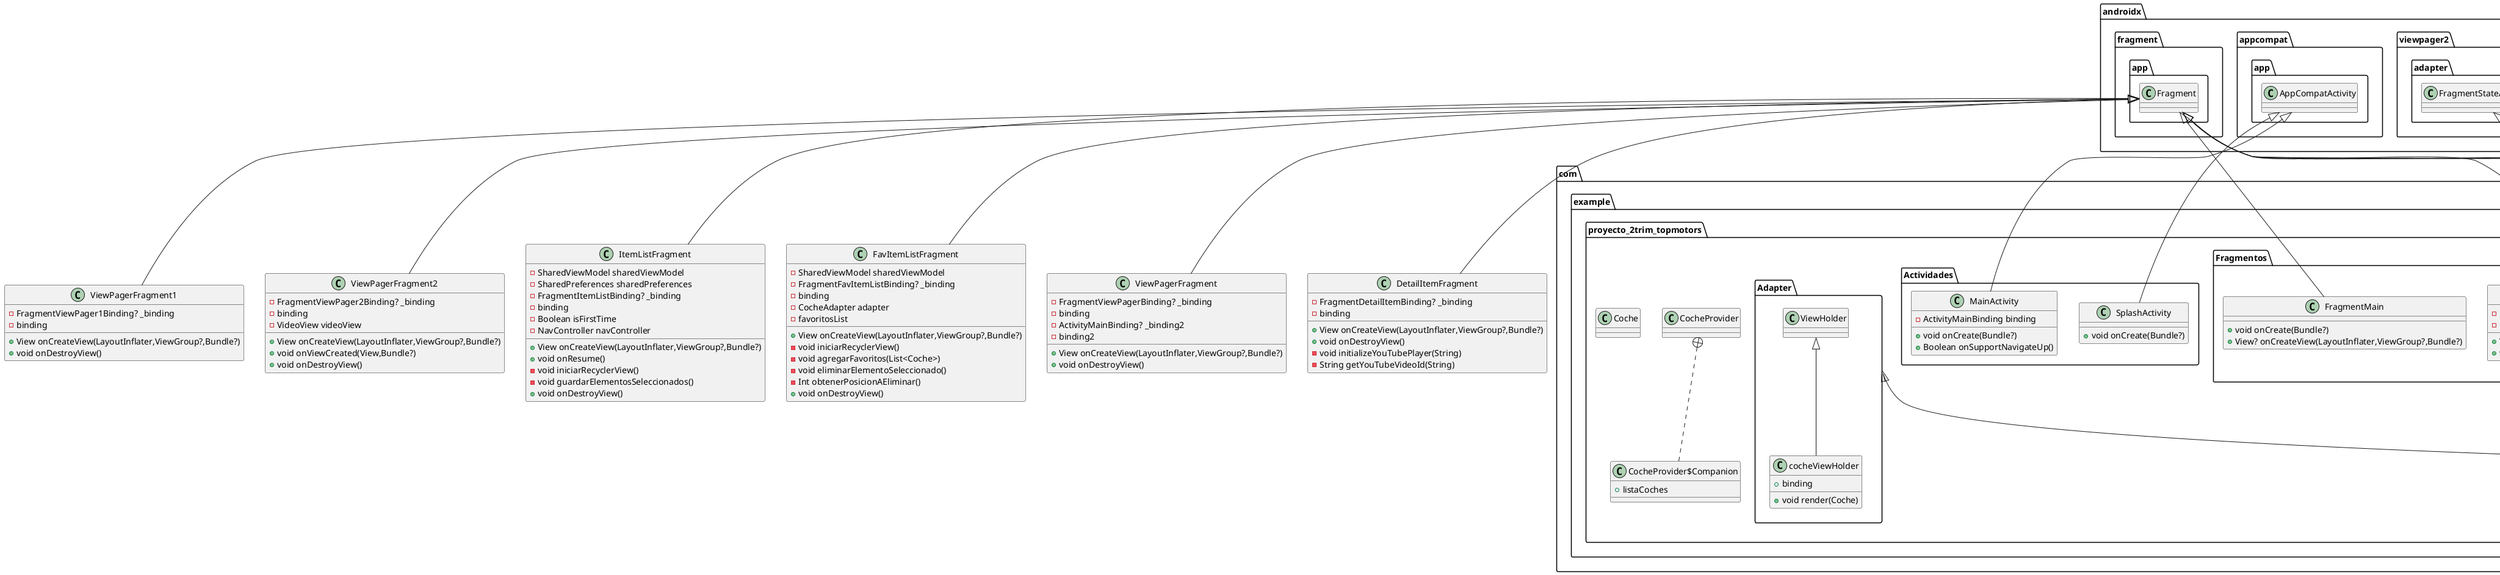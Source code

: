 @startuml
class ItemListFragment {
- SharedViewModel sharedViewModel
- SharedPreferences sharedPreferences
- FragmentItemListBinding? _binding
-  binding
- Boolean isFirstTime
- NavController navController
+ View onCreateView(LayoutInflater,ViewGroup?,Bundle?)
+ void onResume()
- void iniciarRecyclerView()
- void guardarElementosSeleccionados()
+ void onDestroyView()
}


class ViewPagerAdapter {
+ Int getItemCount()
+ Fragment createFragment(Int)
}

class FavItemListFragment {
- SharedViewModel sharedViewModel
- FragmentFavItemListBinding? _binding
-  binding
- CocheAdapter adapter
-  favoritosList
+ View onCreateView(LayoutInflater,ViewGroup?,Bundle?)
- void iniciarRecyclerView()
- void agregarFavoritos(List<Coche>)
- void eliminarElementoSeleccionado()
- Int obtenerPosicionAEliminar()
+ void onDestroyView()
}


class CocheAdapter {
-  selectedCoches
+ List<Coche> getSelectedCoches()
+ cocheViewHolder onCreateViewHolder(ViewGroup,Int)
+ Int getItemCount()
+ void onBindViewHolder(cocheViewHolder,Int)
}


class ViewPagerFragment {
- FragmentViewPagerBinding? _binding
-  binding
- ActivityMainBinding? _binding2
-  binding2
+ View onCreateView(LayoutInflater,ViewGroup?,Bundle?)
+ void onDestroyView()
}


class DetailItemFragment {
- FragmentDetailItemBinding? _binding
-  binding
+ View onCreateView(LayoutInflater,ViewGroup?,Bundle?)
+ void onDestroyView()
- void initializeYouTubePlayer(String)
- String getYouTubeVideoId(String)
}


class com.example.proyecto_2trim_topmotors.Fragmentos.MenuFragment {
- FragmentMenu2Binding? _binding
-  binding
+ View onCreateView(LayoutInflater,ViewGroup?,Bundle?)
+ void onDestroyView()
}


class com.example.proyecto_2trim_topmotors.Fragmentos.FragmentMain {
+ void onCreate(Bundle?)
+ View? onCreateView(LayoutInflater,ViewGroup?,Bundle?)
}

class com.example.proyecto_2trim_topmotors.Fragmentos.DetailFavItemFragment {
+ void onCreate(Bundle?)
+ View? onCreateView(LayoutInflater,ViewGroup?,Bundle?)
}

class com.example.proyecto_2trim_topmotors.Actividades.SplashActivity {
+ void onCreate(Bundle?)
}

class com.example.proyecto_2trim_topmotors.Fragmentos.UserInfoFragment {
- FragmentUserInfoBinding? _binding
-  binding
+ View onCreateView(LayoutInflater,ViewGroup?,Bundle?)
+ void onResume()
+ void onDestroyView()
}


class com.example.proyecto_2trim_topmotors.CocheProvider$Companion {
+  listaCoches
}

class com.example.proyecto_2trim_topmotors.CocheProvider {
}
class com.example.proyecto_2trim_topmotors.Coche {
}
class SharedViewModel {
+  elementosSeleccionados
}

class com.example.proyecto_2trim_topmotors.Adapter.cocheViewHolder {
+  binding
+ void render(Coche)
}


class com.example.proyecto_2trim_topmotors.Fragmentos.CreditFragment {
- FragmentCreditBinding? _binding
-  binding
+ void onCreateView(void,LayoutInflater,ViewGroup?,void,Bundle?)
+ void null()
+ void onDestroyView()
- void enviarCorreo()
}


class ViewPagerFragment1 {
- FragmentViewPager1Binding? _binding
-  binding
+ View onCreateView(LayoutInflater,ViewGroup?,Bundle?)
+ void onDestroyView()
}


class ViewPagerFragment2 {
- FragmentViewPager2Binding? _binding
-  binding
- VideoView videoView
+ View onCreateView(LayoutInflater,ViewGroup?,Bundle?)
+ void onViewCreated(View,Bundle?)
+ void onDestroyView()
}


class com.example.proyecto_2trim_topmotors.Fragmentos.LoginFragment {
- FragmentLoginBinding? _binding
-  binding
+ View onCreateView(LayoutInflater,ViewGroup?,Bundle?)
+ void onDestroyView()
- void languageMode()
}


class com.example.proyecto_2trim_topmotors.Actividades.MainActivity {
- ActivityMainBinding binding
+ void onCreate(Bundle?)
+ Boolean onSupportNavigateUp()
}




androidx.fragment.app.Fragment <|-- ItemListFragment
androidx.viewpager2.adapter.FragmentStateAdapter <|-- ViewPagerAdapter
androidx.fragment.app.Fragment <|-- FavItemListFragment
Adapter <|-- CocheAdapter
androidx.fragment.app.Fragment <|-- ViewPagerFragment
androidx.fragment.app.Fragment <|-- DetailItemFragment
androidx.fragment.app.Fragment <|-- com.example.proyecto_2trim_topmotors.Fragmentos.MenuFragment
androidx.fragment.app.Fragment <|-- com.example.proyecto_2trim_topmotors.Fragmentos.FragmentMain
androidx.fragment.app.Fragment <|-- com.example.proyecto_2trim_topmotors.Fragmentos.DetailFavItemFragment
androidx.appcompat.app.AppCompatActivity <|-- com.example.proyecto_2trim_topmotors.Actividades.SplashActivity
androidx.fragment.app.Fragment <|-- com.example.proyecto_2trim_topmotors.Fragmentos.UserInfoFragment
com.example.proyecto_2trim_topmotors.CocheProvider +.. com.example.proyecto_2trim_topmotors.CocheProvider$Companion
androidx.lifecycle.ViewModel <|-- SharedViewModel
com.example.proyecto_2trim_topmotors.Adapter.ViewHolder <|-- com.example.proyecto_2trim_topmotors.Adapter.cocheViewHolder
androidx.fragment.app.Fragment <|-- com.example.proyecto_2trim_topmotors.Fragmentos.CreditFragment
androidx.fragment.app.Fragment <|-- ViewPagerFragment1
androidx.fragment.app.Fragment <|-- ViewPagerFragment2
androidx.fragment.app.Fragment <|-- com.example.proyecto_2trim_topmotors.Fragmentos.LoginFragment
androidx.appcompat.app.AppCompatActivity <|-- com.example.proyecto_2trim_topmotors.Actividades.MainActivity
@enduml